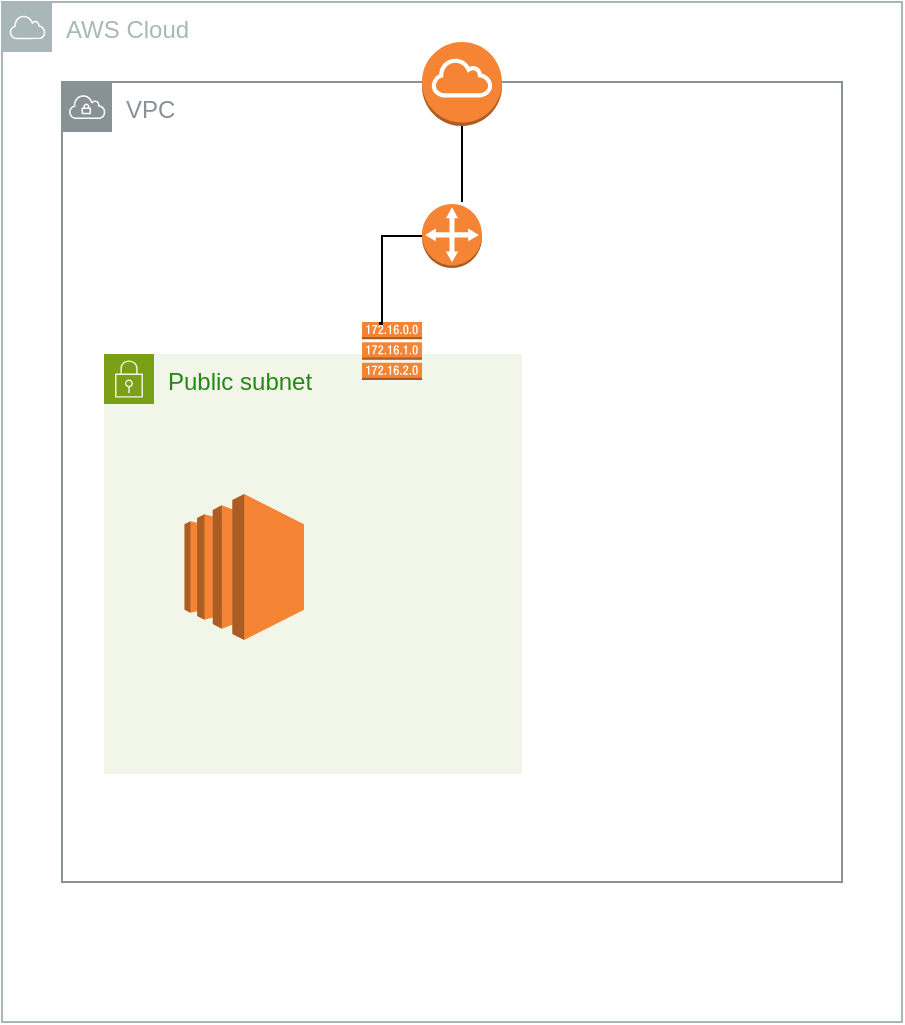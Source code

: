 <mxfile version="28.0.7">
  <diagram name="Page-1" id="0Q8oaU02g0IazwoMqaqP">
    <mxGraphModel dx="976" dy="671" grid="1" gridSize="10" guides="1" tooltips="1" connect="1" arrows="1" fold="1" page="1" pageScale="1" pageWidth="827" pageHeight="1169" math="0" shadow="0">
      <root>
        <mxCell id="0" />
        <mxCell id="1" parent="0" />
        <mxCell id="kRf0x8mw_MxbUz9mzeVn-1" value="AWS Cloud" style="sketch=0;outlineConnect=0;gradientColor=none;html=1;whiteSpace=wrap;fontSize=12;fontStyle=0;shape=mxgraph.aws4.group;grIcon=mxgraph.aws4.group_aws_cloud;strokeColor=#AAB7B8;fillColor=none;verticalAlign=top;align=left;spacingLeft=30;fontColor=#AAB7B8;dashed=0;" vertex="1" parent="1">
          <mxGeometry x="300" y="90" width="450" height="510" as="geometry" />
        </mxCell>
        <mxCell id="kRf0x8mw_MxbUz9mzeVn-2" value="VPC" style="sketch=0;outlineConnect=0;gradientColor=none;html=1;whiteSpace=wrap;fontSize=12;fontStyle=0;shape=mxgraph.aws4.group;grIcon=mxgraph.aws4.group_vpc;strokeColor=#879196;fillColor=none;verticalAlign=top;align=left;spacingLeft=30;fontColor=#879196;dashed=0;" vertex="1" parent="1">
          <mxGeometry x="330" y="130" width="390" height="400" as="geometry" />
        </mxCell>
        <mxCell id="kRf0x8mw_MxbUz9mzeVn-3" value="Public subnet" style="points=[[0,0],[0.25,0],[0.5,0],[0.75,0],[1,0],[1,0.25],[1,0.5],[1,0.75],[1,1],[0.75,1],[0.5,1],[0.25,1],[0,1],[0,0.75],[0,0.5],[0,0.25]];outlineConnect=0;gradientColor=none;html=1;whiteSpace=wrap;fontSize=12;fontStyle=0;container=1;pointerEvents=0;collapsible=0;recursiveResize=0;shape=mxgraph.aws4.group;grIcon=mxgraph.aws4.group_security_group;grStroke=0;strokeColor=#7AA116;fillColor=#F2F6E8;verticalAlign=top;align=left;spacingLeft=30;fontColor=#248814;dashed=0;" vertex="1" parent="1">
          <mxGeometry x="351" y="266" width="209" height="210" as="geometry" />
        </mxCell>
        <mxCell id="kRf0x8mw_MxbUz9mzeVn-5" value="" style="outlineConnect=0;dashed=0;verticalLabelPosition=bottom;verticalAlign=top;align=center;html=1;shape=mxgraph.aws3.ec2;fillColor=#F58534;gradientColor=none;" vertex="1" parent="kRf0x8mw_MxbUz9mzeVn-3">
          <mxGeometry x="40.25" y="70" width="59.75" height="73" as="geometry" />
        </mxCell>
        <mxCell id="kRf0x8mw_MxbUz9mzeVn-7" value="" style="outlineConnect=0;dashed=0;verticalLabelPosition=bottom;verticalAlign=top;align=center;html=1;shape=mxgraph.aws3.route_table;fillColor=#F58536;gradientColor=none;" vertex="1" parent="kRf0x8mw_MxbUz9mzeVn-3">
          <mxGeometry x="129" y="-16" width="30" height="29" as="geometry" />
        </mxCell>
        <mxCell id="kRf0x8mw_MxbUz9mzeVn-8" value="" style="outlineConnect=0;dashed=0;verticalLabelPosition=bottom;verticalAlign=top;align=center;html=1;shape=mxgraph.aws3.internet_gateway;fillColor=#F58534;gradientColor=none;" vertex="1" parent="1">
          <mxGeometry x="510" y="110" width="40" height="42" as="geometry" />
        </mxCell>
        <mxCell id="kRf0x8mw_MxbUz9mzeVn-9" value="" style="outlineConnect=0;dashed=0;verticalLabelPosition=bottom;verticalAlign=top;align=center;html=1;shape=mxgraph.aws3.customer_gateway;fillColor=#F58534;gradientColor=none;" vertex="1" parent="1">
          <mxGeometry x="510" y="191" width="30" height="32" as="geometry" />
        </mxCell>
        <mxCell id="kRf0x8mw_MxbUz9mzeVn-11" value="" style="endArrow=none;html=1;rounded=0;exitX=0.5;exitY=0;exitDx=0;exitDy=0;exitPerimeter=0;edgeStyle=orthogonalEdgeStyle;entryX=0;entryY=0.5;entryDx=0;entryDy=0;entryPerimeter=0;" edge="1" parent="1" target="kRf0x8mw_MxbUz9mzeVn-9">
          <mxGeometry width="50" height="50" relative="1" as="geometry">
            <mxPoint x="489" y="250" as="sourcePoint" />
            <mxPoint x="490" y="220" as="targetPoint" />
            <Array as="points">
              <mxPoint x="489" y="251" />
              <mxPoint x="490" y="251" />
              <mxPoint x="490" y="207" />
            </Array>
          </mxGeometry>
        </mxCell>
        <mxCell id="kRf0x8mw_MxbUz9mzeVn-14" value="" style="endArrow=none;html=1;rounded=0;entryX=0.5;entryY=1;entryDx=0;entryDy=0;entryPerimeter=0;" edge="1" parent="1" target="kRf0x8mw_MxbUz9mzeVn-8">
          <mxGeometry width="50" height="50" relative="1" as="geometry">
            <mxPoint x="530" y="190" as="sourcePoint" />
            <mxPoint x="531" y="160" as="targetPoint" />
          </mxGeometry>
        </mxCell>
      </root>
    </mxGraphModel>
  </diagram>
</mxfile>
